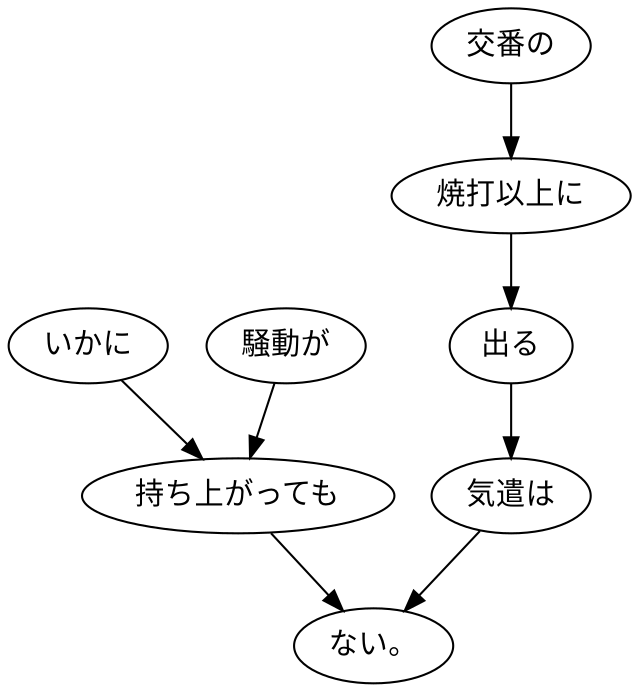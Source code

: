 digraph graph5026 {
	node0 [label="いかに"];
	node1 [label="騒動が"];
	node2 [label="持ち上がっても"];
	node3 [label="交番の"];
	node4 [label="焼打以上に"];
	node5 [label="出る"];
	node6 [label="気遣は"];
	node7 [label="ない。"];
	node0 -> node2;
	node1 -> node2;
	node2 -> node7;
	node3 -> node4;
	node4 -> node5;
	node5 -> node6;
	node6 -> node7;
}
